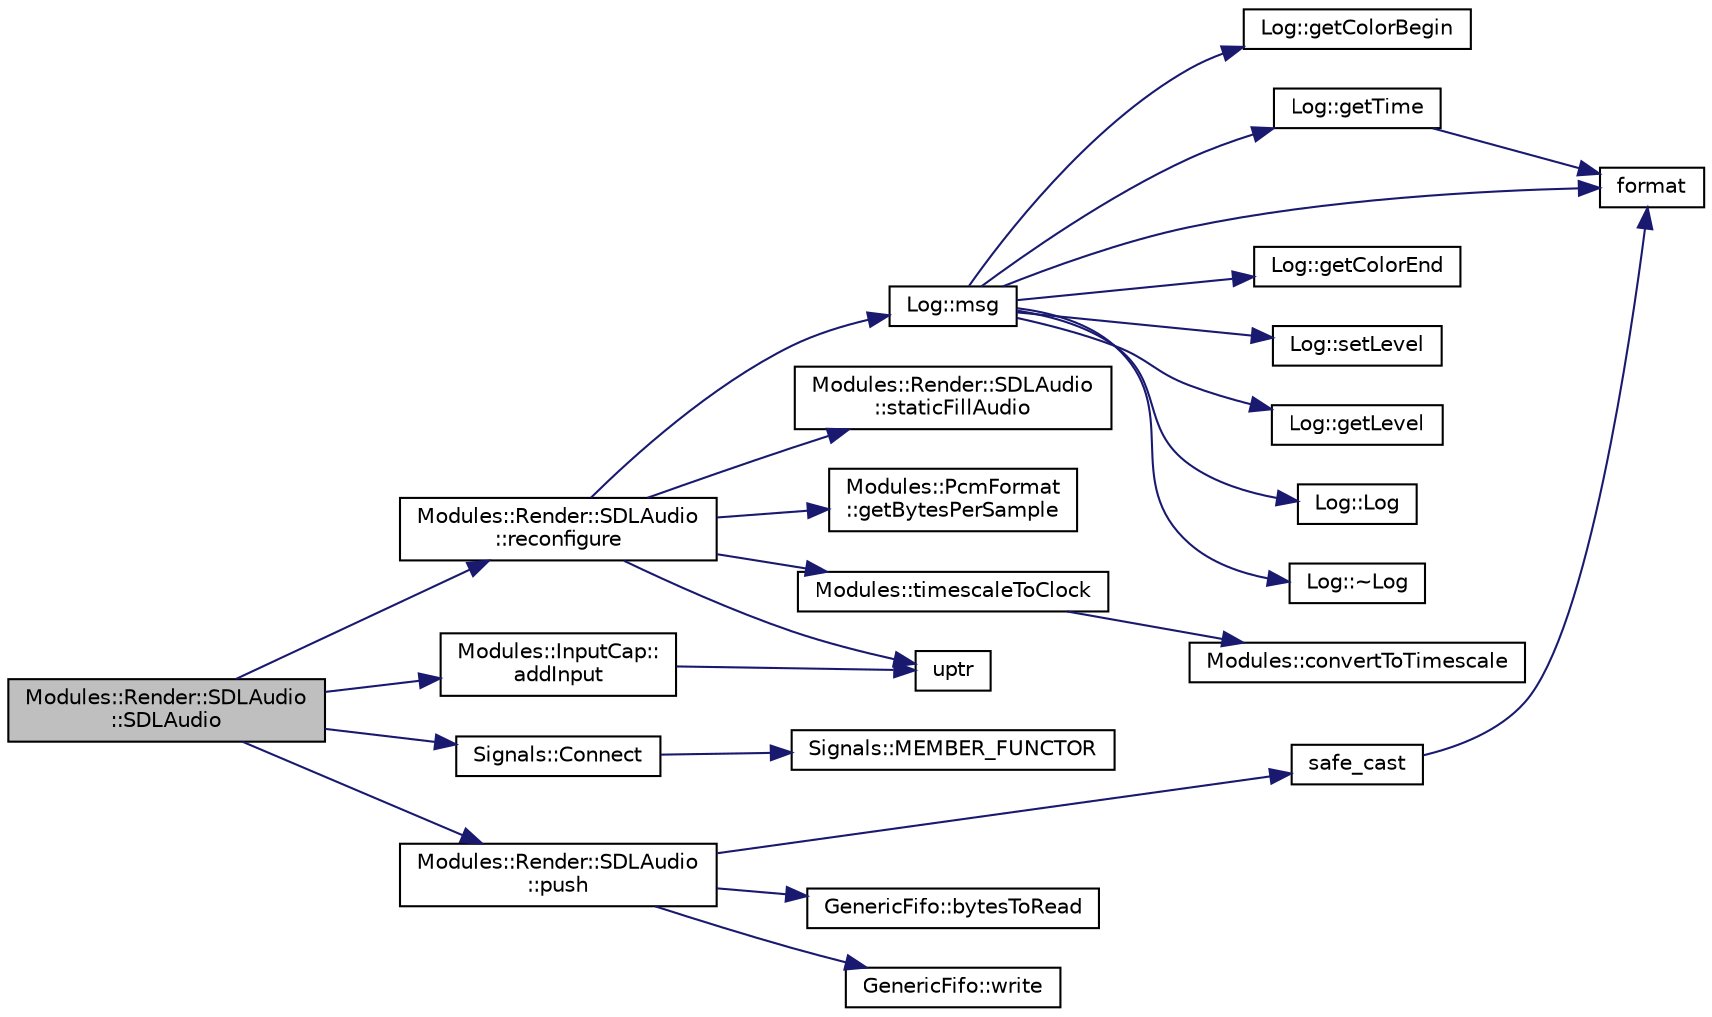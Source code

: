 digraph "Modules::Render::SDLAudio::SDLAudio"
{
 // INTERACTIVE_SVG=YES
  edge [fontname="Helvetica",fontsize="10",labelfontname="Helvetica",labelfontsize="10"];
  node [fontname="Helvetica",fontsize="10",shape=record];
  rankdir="LR";
  Node1 [label="Modules::Render::SDLAudio\l::SDLAudio",height=0.2,width=0.4,color="black", fillcolor="grey75", style="filled", fontcolor="black"];
  Node1 -> Node2 [color="midnightblue",fontsize="10",style="solid",fontname="Helvetica"];
  Node2 [label="Modules::Render::SDLAudio\l::reconfigure",height=0.2,width=0.4,color="black", fillcolor="white", style="filled",URL="$class_modules_1_1_render_1_1_s_d_l_audio.html#ac0f1338899d804a683faee819374374c"];
  Node2 -> Node3 [color="midnightblue",fontsize="10",style="solid",fontname="Helvetica"];
  Node3 [label="Log::msg",height=0.2,width=0.4,color="black", fillcolor="white", style="filled",URL="$class_log.html#a84056ae8f88a105f7b5fa3770f2f15d8"];
  Node3 -> Node4 [color="midnightblue",fontsize="10",style="solid",fontname="Helvetica"];
  Node4 [label="Log::getColorBegin",height=0.2,width=0.4,color="black", fillcolor="white", style="filled",URL="$class_log.html#a00080fae9f969e7c3eff2f40c7211cb3"];
  Node3 -> Node5 [color="midnightblue",fontsize="10",style="solid",fontname="Helvetica"];
  Node5 [label="Log::getTime",height=0.2,width=0.4,color="black", fillcolor="white", style="filled",URL="$class_log.html#a1e8efa09c5b342ba1f9ba6d13811fa14"];
  Node5 -> Node6 [color="midnightblue",fontsize="10",style="solid",fontname="Helvetica"];
  Node6 [label="format",height=0.2,width=0.4,color="black", fillcolor="white", style="filled",URL="$format_8hpp.html#a3aca22086b5c6398b980286ac7dd89ad"];
  Node3 -> Node6 [color="midnightblue",fontsize="10",style="solid",fontname="Helvetica"];
  Node3 -> Node7 [color="midnightblue",fontsize="10",style="solid",fontname="Helvetica"];
  Node7 [label="Log::getColorEnd",height=0.2,width=0.4,color="black", fillcolor="white", style="filled",URL="$class_log.html#a1a3e0507d4f5f0486dc7fa8d98954941"];
  Node3 -> Node8 [color="midnightblue",fontsize="10",style="solid",fontname="Helvetica"];
  Node8 [label="Log::setLevel",height=0.2,width=0.4,color="black", fillcolor="white", style="filled",URL="$class_log.html#a64a94fff24e5ed45a1d627d3709b6e52"];
  Node3 -> Node9 [color="midnightblue",fontsize="10",style="solid",fontname="Helvetica"];
  Node9 [label="Log::getLevel",height=0.2,width=0.4,color="black", fillcolor="white", style="filled",URL="$class_log.html#a8def54b27ed38887e1fd074c2ea18a82"];
  Node3 -> Node10 [color="midnightblue",fontsize="10",style="solid",fontname="Helvetica"];
  Node10 [label="Log::Log",height=0.2,width=0.4,color="black", fillcolor="white", style="filled",URL="$class_log.html#af6071a60aa52b6c1b511f99b4bc1b8fe"];
  Node3 -> Node11 [color="midnightblue",fontsize="10",style="solid",fontname="Helvetica"];
  Node11 [label="Log::~Log",height=0.2,width=0.4,color="black", fillcolor="white", style="filled",URL="$class_log.html#a0fbfda88fbee5027c89f6eb121059360"];
  Node2 -> Node12 [color="midnightblue",fontsize="10",style="solid",fontname="Helvetica"];
  Node12 [label="Modules::Render::SDLAudio\l::staticFillAudio",height=0.2,width=0.4,color="black", fillcolor="white", style="filled",URL="$class_modules_1_1_render_1_1_s_d_l_audio.html#ae321f94e43aca7a5717ca87d4ca68a92"];
  Node2 -> Node13 [color="midnightblue",fontsize="10",style="solid",fontname="Helvetica"];
  Node13 [label="Modules::PcmFormat\l::getBytesPerSample",height=0.2,width=0.4,color="black", fillcolor="white", style="filled",URL="$class_modules_1_1_pcm_format.html#ab0e4ee6ab93f1c96188bc89653012f68"];
  Node2 -> Node14 [color="midnightblue",fontsize="10",style="solid",fontname="Helvetica"];
  Node14 [label="Modules::timescaleToClock",height=0.2,width=0.4,color="black", fillcolor="white", style="filled",URL="$namespace_modules.html#a74c0641888783a1f3478e578647e7058"];
  Node14 -> Node15 [color="midnightblue",fontsize="10",style="solid",fontname="Helvetica"];
  Node15 [label="Modules::convertToTimescale",height=0.2,width=0.4,color="black", fillcolor="white", style="filled",URL="$namespace_modules.html#ae71b9f7b9d637c5862f04c71a0d65a6e"];
  Node2 -> Node16 [color="midnightblue",fontsize="10",style="solid",fontname="Helvetica"];
  Node16 [label="uptr",height=0.2,width=0.4,color="black", fillcolor="white", style="filled",URL="$tools_8hpp.html#a61a0866ea29f447bc7a060aa5e6f1622"];
  Node1 -> Node17 [color="midnightblue",fontsize="10",style="solid",fontname="Helvetica"];
  Node17 [label="Modules::InputCap::\laddInput",height=0.2,width=0.4,color="black", fillcolor="white", style="filled",URL="$class_modules_1_1_input_cap.html#ac3ee3c463cf2a22e3fbcff460b9f42d9"];
  Node17 -> Node16 [color="midnightblue",fontsize="10",style="solid",fontname="Helvetica"];
  Node1 -> Node18 [color="midnightblue",fontsize="10",style="solid",fontname="Helvetica"];
  Node18 [label="Signals::Connect",height=0.2,width=0.4,color="black", fillcolor="white", style="filled",URL="$namespace_signals.html#a710263b1ead0026c0dec0d488c550cb1"];
  Node18 -> Node19 [color="midnightblue",fontsize="10",style="solid",fontname="Helvetica"];
  Node19 [label="Signals::MEMBER_FUNCTOR",height=0.2,width=0.4,color="black", fillcolor="white", style="filled",URL="$namespace_signals.html#af5ddef2491bf030b5a9e8ce4cd922132"];
  Node1 -> Node20 [color="midnightblue",fontsize="10",style="solid",fontname="Helvetica"];
  Node20 [label="Modules::Render::SDLAudio\l::push",height=0.2,width=0.4,color="black", fillcolor="white", style="filled",URL="$class_modules_1_1_render_1_1_s_d_l_audio.html#a2067f6c0706ad6fc0272fbe96a32edd9"];
  Node20 -> Node21 [color="midnightblue",fontsize="10",style="solid",fontname="Helvetica"];
  Node21 [label="safe_cast",height=0.2,width=0.4,color="black", fillcolor="white", style="filled",URL="$tools_8hpp.html#ad0cd9d62cdc4d8ad0ad279bc6b8d5dc2"];
  Node21 -> Node6 [color="midnightblue",fontsize="10",style="solid",fontname="Helvetica"];
  Node20 -> Node22 [color="midnightblue",fontsize="10",style="solid",fontname="Helvetica"];
  Node22 [label="GenericFifo::bytesToRead",height=0.2,width=0.4,color="black", fillcolor="white", style="filled",URL="$class_generic_fifo.html#a494068f146206237ce4998180093554f"];
  Node20 -> Node23 [color="midnightblue",fontsize="10",style="solid",fontname="Helvetica"];
  Node23 [label="GenericFifo::write",height=0.2,width=0.4,color="black", fillcolor="white", style="filled",URL="$class_generic_fifo.html#a863f7f3660fcd2a841b8b4ae61d8928a"];
}
